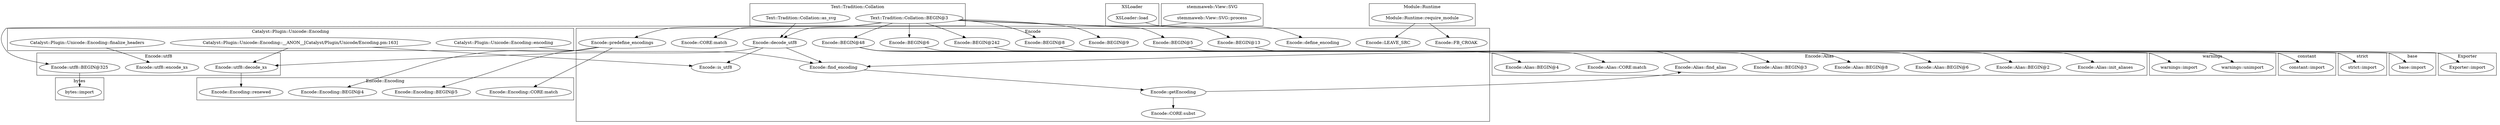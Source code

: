 digraph {
graph [overlap=false]
subgraph cluster_Text_Tradition_Collation {
	label="Text::Tradition::Collation";
	"Text::Tradition::Collation::BEGIN@3";
	"Text::Tradition::Collation::as_svg";
}
subgraph cluster_constant {
	label="constant";
	"constant::import";
}
subgraph cluster_Encode_Encoding {
	label="Encode::Encoding";
	"Encode::Encoding::BEGIN@4";
	"Encode::Encoding::BEGIN@5";
	"Encode::Encoding::CORE:match";
	"Encode::Encoding::renewed";
}
subgraph cluster_Encode_Alias {
	label="Encode::Alias";
	"Encode::Alias::BEGIN@6";
	"Encode::Alias::BEGIN@8";
	"Encode::Alias::BEGIN@3";
	"Encode::Alias::CORE:match";
	"Encode::Alias::BEGIN@4";
	"Encode::Alias::find_alias";
	"Encode::Alias::init_aliases";
	"Encode::Alias::BEGIN@2";
}
subgraph cluster_warnings {
	label="warnings";
	"warnings::unimport";
	"warnings::import";
}
subgraph cluster_XSLoader {
	label="XSLoader";
	"XSLoader::load";
}
subgraph cluster_Encode_utf8 {
	label="Encode::utf8";
	"Encode::utf8::encode_xs";
	"Encode::utf8::decode_xs";
	"Encode::utf8::BEGIN@325";
}
subgraph cluster_base {
	label="base";
	"base::import";
}
subgraph cluster_stemmaweb_View_SVG {
	label="stemmaweb::View::SVG";
	"stemmaweb::View::SVG::process";
}
subgraph cluster_Module_Runtime {
	label="Module::Runtime";
	"Module::Runtime::require_module";
}
subgraph cluster_Exporter {
	label="Exporter";
	"Exporter::import";
}
subgraph cluster_bytes {
	label="bytes";
	"bytes::import";
}
subgraph cluster_Encode {
	label="Encode";
	"Encode::define_encoding";
	"Encode::BEGIN@242";
	"Encode::BEGIN@8";
	"Encode::BEGIN@9";
	"Encode::find_encoding";
	"Encode::BEGIN@5";
	"Encode::getEncoding";
	"Encode::is_utf8";
	"Encode::LEAVE_SRC";
	"Encode::BEGIN@13";
	"Encode::CORE:match";
	"Encode::predefine_encodings";
	"Encode::BEGIN@48";
	"Encode::BEGIN@6";
	"Encode::CORE:subst";
	"Encode::decode_utf8";
	"Encode::FB_CROAK";
}
subgraph cluster_Catalyst_Plugin_Unicode_Encoding {
	label="Catalyst::Plugin::Unicode::Encoding";
	"Catalyst::Plugin::Unicode::Encoding::encoding";
	"Catalyst::Plugin::Unicode::Encoding::finalize_headers";
	"Catalyst::Plugin::Unicode::Encoding::__ANON__[Catalyst/Plugin/Unicode/Encoding.pm:163]";
}
subgraph cluster_strict {
	label="strict";
	"strict::import";
}
"Text::Tradition::Collation::BEGIN@3" -> "Encode::BEGIN@13";
"Text::Tradition::Collation::BEGIN@3" -> "Encode::BEGIN@242";
"Encode::BEGIN@48" -> "Encode::Alias::BEGIN@6";
"Encode::decode_utf8" -> "Encode::utf8::decode_xs";
"Catalyst::Plugin::Unicode::Encoding::__ANON__[Catalyst/Plugin/Unicode/Encoding.pm:163]" -> "Encode::utf8::decode_xs";
"stemmaweb::View::SVG::process" -> "Encode::decode_utf8";
"Text::Tradition::Collation::as_svg" -> "Encode::decode_utf8";
"Text::Tradition::Collation::BEGIN@3" -> "Encode::BEGIN@48";
"Encode::getEncoding" -> "Encode::CORE:subst";
"Text::Tradition::Collation::BEGIN@3" -> "Encode::predefine_encodings";
"Encode::BEGIN@48" -> "Encode::Alias::BEGIN@4";
"Text::Tradition::Collation::BEGIN@3" -> "Encode::BEGIN@6";
"Encode::BEGIN@8" -> "constant::import";
"Encode::predefine_encodings" -> "Encode::Encoding::CORE:match";
"Encode::BEGIN@5" -> "strict::import";
"Catalyst::Plugin::Unicode::Encoding::finalize_headers" -> "Encode::utf8::encode_xs";
"Encode::predefine_encodings" -> "Encode::Encoding::BEGIN@4";
"Encode::BEGIN@48" -> "Encode::Alias::init_aliases";
"Text::Tradition::Collation::BEGIN@3" -> "Encode::utf8::BEGIN@325";
"Encode::BEGIN@48" -> "Exporter::import";
"Text::Tradition::Collation::BEGIN@3" -> "Encode::BEGIN@9";
"Module::Runtime::require_module" -> "Encode::FB_CROAK";
"Encode::BEGIN@13" -> "base::import";
"Encode::BEGIN@6" -> "warnings::import";
"Encode::BEGIN@48" -> "Encode::Alias::BEGIN@2";
"Encode::utf8::BEGIN@325" -> "bytes::import";
"Encode::BEGIN@242" -> "warnings::unimport";
"Encode::decode_utf8" -> "Encode::is_utf8";
"Catalyst::Plugin::Unicode::Encoding::__ANON__[Catalyst/Plugin/Unicode/Encoding.pm:163]" -> "Encode::is_utf8";
"Encode::find_encoding" -> "Encode::getEncoding";
"Encode::getEncoding" -> "Encode::Alias::find_alias";
"Encode::BEGIN@48" -> "Encode::Alias::CORE:match";
"Module::Runtime::require_module" -> "Encode::LEAVE_SRC";
"Text::Tradition::Collation::BEGIN@3" -> "Encode::BEGIN@5";
"Encode::BEGIN@48" -> "Encode::Alias::BEGIN@3";
"Text::Tradition::Collation::BEGIN@3" -> "Encode::BEGIN@8";
"Encode::BEGIN@48" -> "Encode::Alias::BEGIN@8";
"Encode::utf8::decode_xs" -> "Encode::Encoding::renewed";
"Encode::decode_utf8" -> "Encode::find_encoding";
"Catalyst::Plugin::Unicode::Encoding::encoding" -> "Encode::find_encoding";
"Encode::Alias::find_alias" -> "Encode::find_encoding";
"Text::Tradition::Collation::BEGIN@3" -> "Encode::CORE:match";
"XSLoader::load" -> "Encode::define_encoding";
"Encode::predefine_encodings" -> "Encode::Encoding::BEGIN@5";
}
